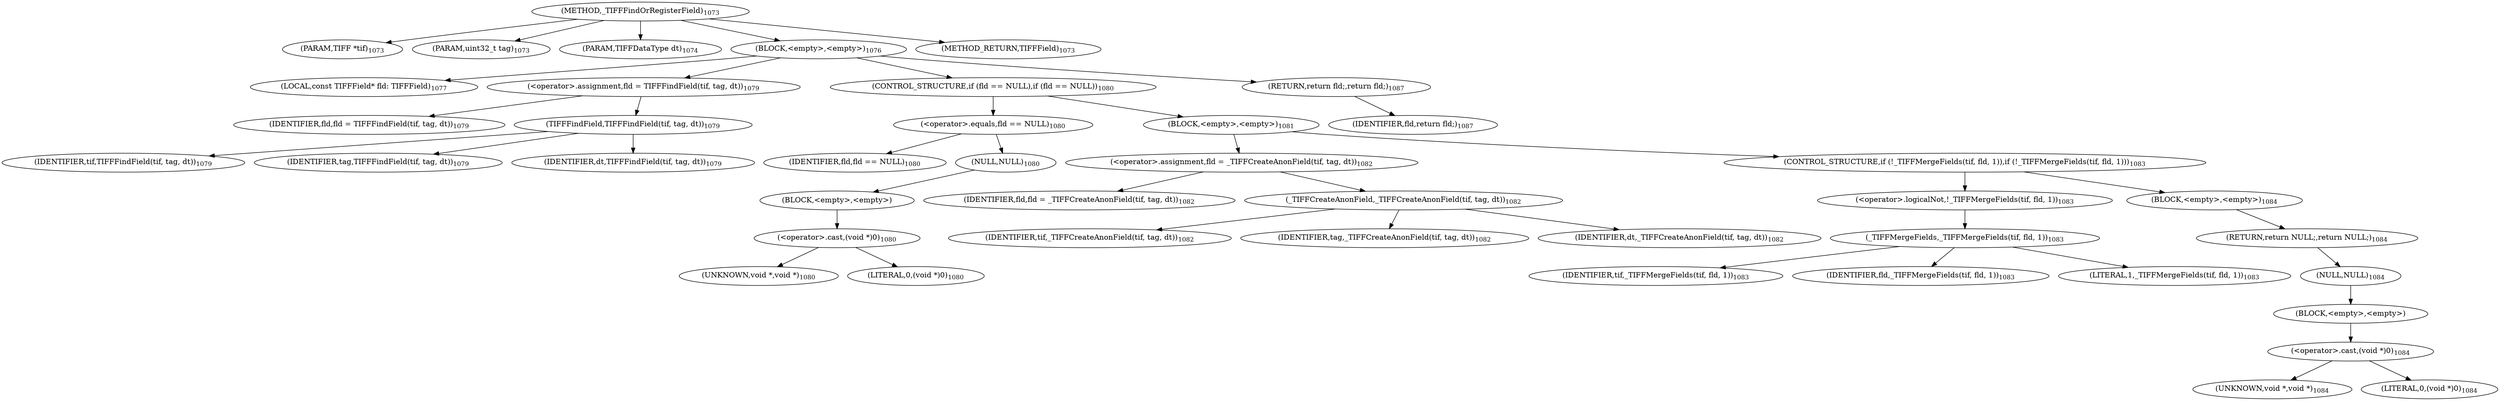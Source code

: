 digraph "_TIFFFindOrRegisterField" {  
"27742" [label = <(METHOD,_TIFFFindOrRegisterField)<SUB>1073</SUB>> ]
"27743" [label = <(PARAM,TIFF *tif)<SUB>1073</SUB>> ]
"27744" [label = <(PARAM,uint32_t tag)<SUB>1073</SUB>> ]
"27745" [label = <(PARAM,TIFFDataType dt)<SUB>1074</SUB>> ]
"27746" [label = <(BLOCK,&lt;empty&gt;,&lt;empty&gt;)<SUB>1076</SUB>> ]
"27747" [label = <(LOCAL,const TIFFField* fld: TIFFField)<SUB>1077</SUB>> ]
"27748" [label = <(&lt;operator&gt;.assignment,fld = TIFFFindField(tif, tag, dt))<SUB>1079</SUB>> ]
"27749" [label = <(IDENTIFIER,fld,fld = TIFFFindField(tif, tag, dt))<SUB>1079</SUB>> ]
"27750" [label = <(TIFFFindField,TIFFFindField(tif, tag, dt))<SUB>1079</SUB>> ]
"27751" [label = <(IDENTIFIER,tif,TIFFFindField(tif, tag, dt))<SUB>1079</SUB>> ]
"27752" [label = <(IDENTIFIER,tag,TIFFFindField(tif, tag, dt))<SUB>1079</SUB>> ]
"27753" [label = <(IDENTIFIER,dt,TIFFFindField(tif, tag, dt))<SUB>1079</SUB>> ]
"27754" [label = <(CONTROL_STRUCTURE,if (fld == NULL),if (fld == NULL))<SUB>1080</SUB>> ]
"27755" [label = <(&lt;operator&gt;.equals,fld == NULL)<SUB>1080</SUB>> ]
"27756" [label = <(IDENTIFIER,fld,fld == NULL)<SUB>1080</SUB>> ]
"27757" [label = <(NULL,NULL)<SUB>1080</SUB>> ]
"27758" [label = <(BLOCK,&lt;empty&gt;,&lt;empty&gt;)> ]
"27759" [label = <(&lt;operator&gt;.cast,(void *)0)<SUB>1080</SUB>> ]
"27760" [label = <(UNKNOWN,void *,void *)<SUB>1080</SUB>> ]
"27761" [label = <(LITERAL,0,(void *)0)<SUB>1080</SUB>> ]
"27762" [label = <(BLOCK,&lt;empty&gt;,&lt;empty&gt;)<SUB>1081</SUB>> ]
"27763" [label = <(&lt;operator&gt;.assignment,fld = _TIFFCreateAnonField(tif, tag, dt))<SUB>1082</SUB>> ]
"27764" [label = <(IDENTIFIER,fld,fld = _TIFFCreateAnonField(tif, tag, dt))<SUB>1082</SUB>> ]
"27765" [label = <(_TIFFCreateAnonField,_TIFFCreateAnonField(tif, tag, dt))<SUB>1082</SUB>> ]
"27766" [label = <(IDENTIFIER,tif,_TIFFCreateAnonField(tif, tag, dt))<SUB>1082</SUB>> ]
"27767" [label = <(IDENTIFIER,tag,_TIFFCreateAnonField(tif, tag, dt))<SUB>1082</SUB>> ]
"27768" [label = <(IDENTIFIER,dt,_TIFFCreateAnonField(tif, tag, dt))<SUB>1082</SUB>> ]
"27769" [label = <(CONTROL_STRUCTURE,if (!_TIFFMergeFields(tif, fld, 1)),if (!_TIFFMergeFields(tif, fld, 1)))<SUB>1083</SUB>> ]
"27770" [label = <(&lt;operator&gt;.logicalNot,!_TIFFMergeFields(tif, fld, 1))<SUB>1083</SUB>> ]
"27771" [label = <(_TIFFMergeFields,_TIFFMergeFields(tif, fld, 1))<SUB>1083</SUB>> ]
"27772" [label = <(IDENTIFIER,tif,_TIFFMergeFields(tif, fld, 1))<SUB>1083</SUB>> ]
"27773" [label = <(IDENTIFIER,fld,_TIFFMergeFields(tif, fld, 1))<SUB>1083</SUB>> ]
"27774" [label = <(LITERAL,1,_TIFFMergeFields(tif, fld, 1))<SUB>1083</SUB>> ]
"27775" [label = <(BLOCK,&lt;empty&gt;,&lt;empty&gt;)<SUB>1084</SUB>> ]
"27776" [label = <(RETURN,return NULL;,return NULL;)<SUB>1084</SUB>> ]
"27777" [label = <(NULL,NULL)<SUB>1084</SUB>> ]
"27778" [label = <(BLOCK,&lt;empty&gt;,&lt;empty&gt;)> ]
"27779" [label = <(&lt;operator&gt;.cast,(void *)0)<SUB>1084</SUB>> ]
"27780" [label = <(UNKNOWN,void *,void *)<SUB>1084</SUB>> ]
"27781" [label = <(LITERAL,0,(void *)0)<SUB>1084</SUB>> ]
"27782" [label = <(RETURN,return fld;,return fld;)<SUB>1087</SUB>> ]
"27783" [label = <(IDENTIFIER,fld,return fld;)<SUB>1087</SUB>> ]
"27784" [label = <(METHOD_RETURN,TIFFField)<SUB>1073</SUB>> ]
  "27742" -> "27743" 
  "27742" -> "27744" 
  "27742" -> "27745" 
  "27742" -> "27746" 
  "27742" -> "27784" 
  "27746" -> "27747" 
  "27746" -> "27748" 
  "27746" -> "27754" 
  "27746" -> "27782" 
  "27748" -> "27749" 
  "27748" -> "27750" 
  "27750" -> "27751" 
  "27750" -> "27752" 
  "27750" -> "27753" 
  "27754" -> "27755" 
  "27754" -> "27762" 
  "27755" -> "27756" 
  "27755" -> "27757" 
  "27757" -> "27758" 
  "27758" -> "27759" 
  "27759" -> "27760" 
  "27759" -> "27761" 
  "27762" -> "27763" 
  "27762" -> "27769" 
  "27763" -> "27764" 
  "27763" -> "27765" 
  "27765" -> "27766" 
  "27765" -> "27767" 
  "27765" -> "27768" 
  "27769" -> "27770" 
  "27769" -> "27775" 
  "27770" -> "27771" 
  "27771" -> "27772" 
  "27771" -> "27773" 
  "27771" -> "27774" 
  "27775" -> "27776" 
  "27776" -> "27777" 
  "27777" -> "27778" 
  "27778" -> "27779" 
  "27779" -> "27780" 
  "27779" -> "27781" 
  "27782" -> "27783" 
}
